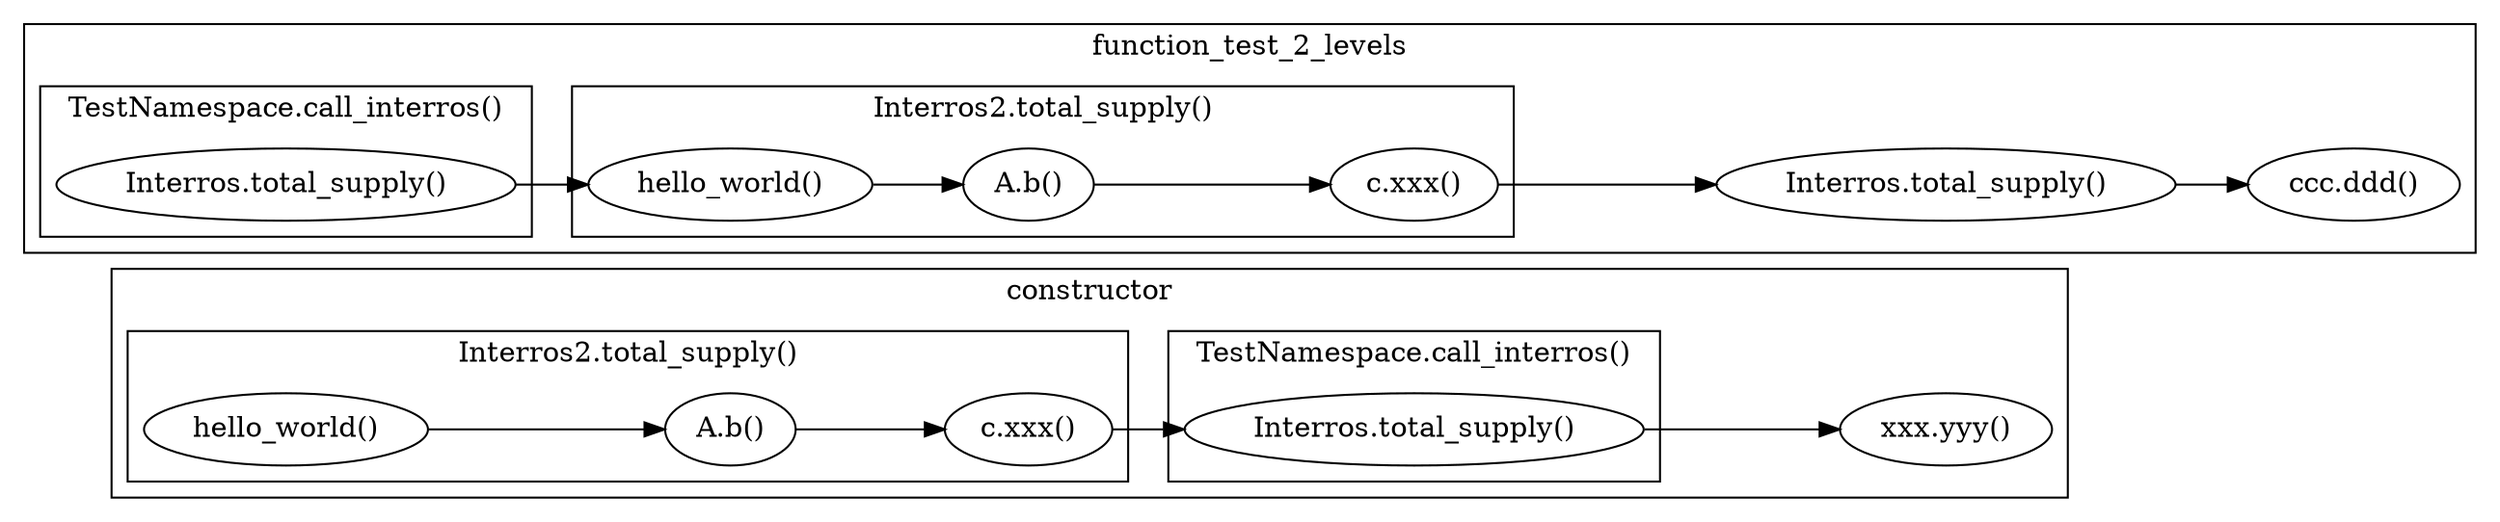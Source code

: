 digraph G {
compound=true;
rankdir=LR;

    subgraph cluster_main_constructor {
label="constructor";
subgraph cluster_total_supply {
label="Interros2.total_supply()"
n_hello_world [label="hello_world()"]
n_b [label="A.b()"]
n_xxx [label="c.xxx()"]
n_hello_world -> n_b -> n_xxx
}

subgraph cluster_call_interros {
label="TestNamespace.call_interros()"
n_total_supply_ [label="Interros.total_supply()"]
n_total_supply_
}

n_yyy [label="xxx.yyy()"]

n_hello_world
n_xxx -> n_total_supply_ -> n_yyy
}
subgraph cluster_main_function_test_2_levels {
label="function_test_2_levels";
subgraph cluster_call_interros {
label="TestNamespace.call_interros()"
n_total_supply__ [label="Interros.total_supply()"]
n_total_supply__
}

subgraph cluster_total_supply {
label="Interros2.total_supply()"
n_hello_world_ [label="hello_world()"]
n_b_ [label="A.b()"]
n_xxx_ [label="c.xxx()"]
n_hello_world_ -> n_b_ -> n_xxx_
}

n_total_supply____ [label="Interros.total_supply()"]

n_ddd [label="ccc.ddd()"]

n_total_supply__ -> n_hello_world_
n_xxx_ -> n_total_supply____ -> n_ddd
}
}
